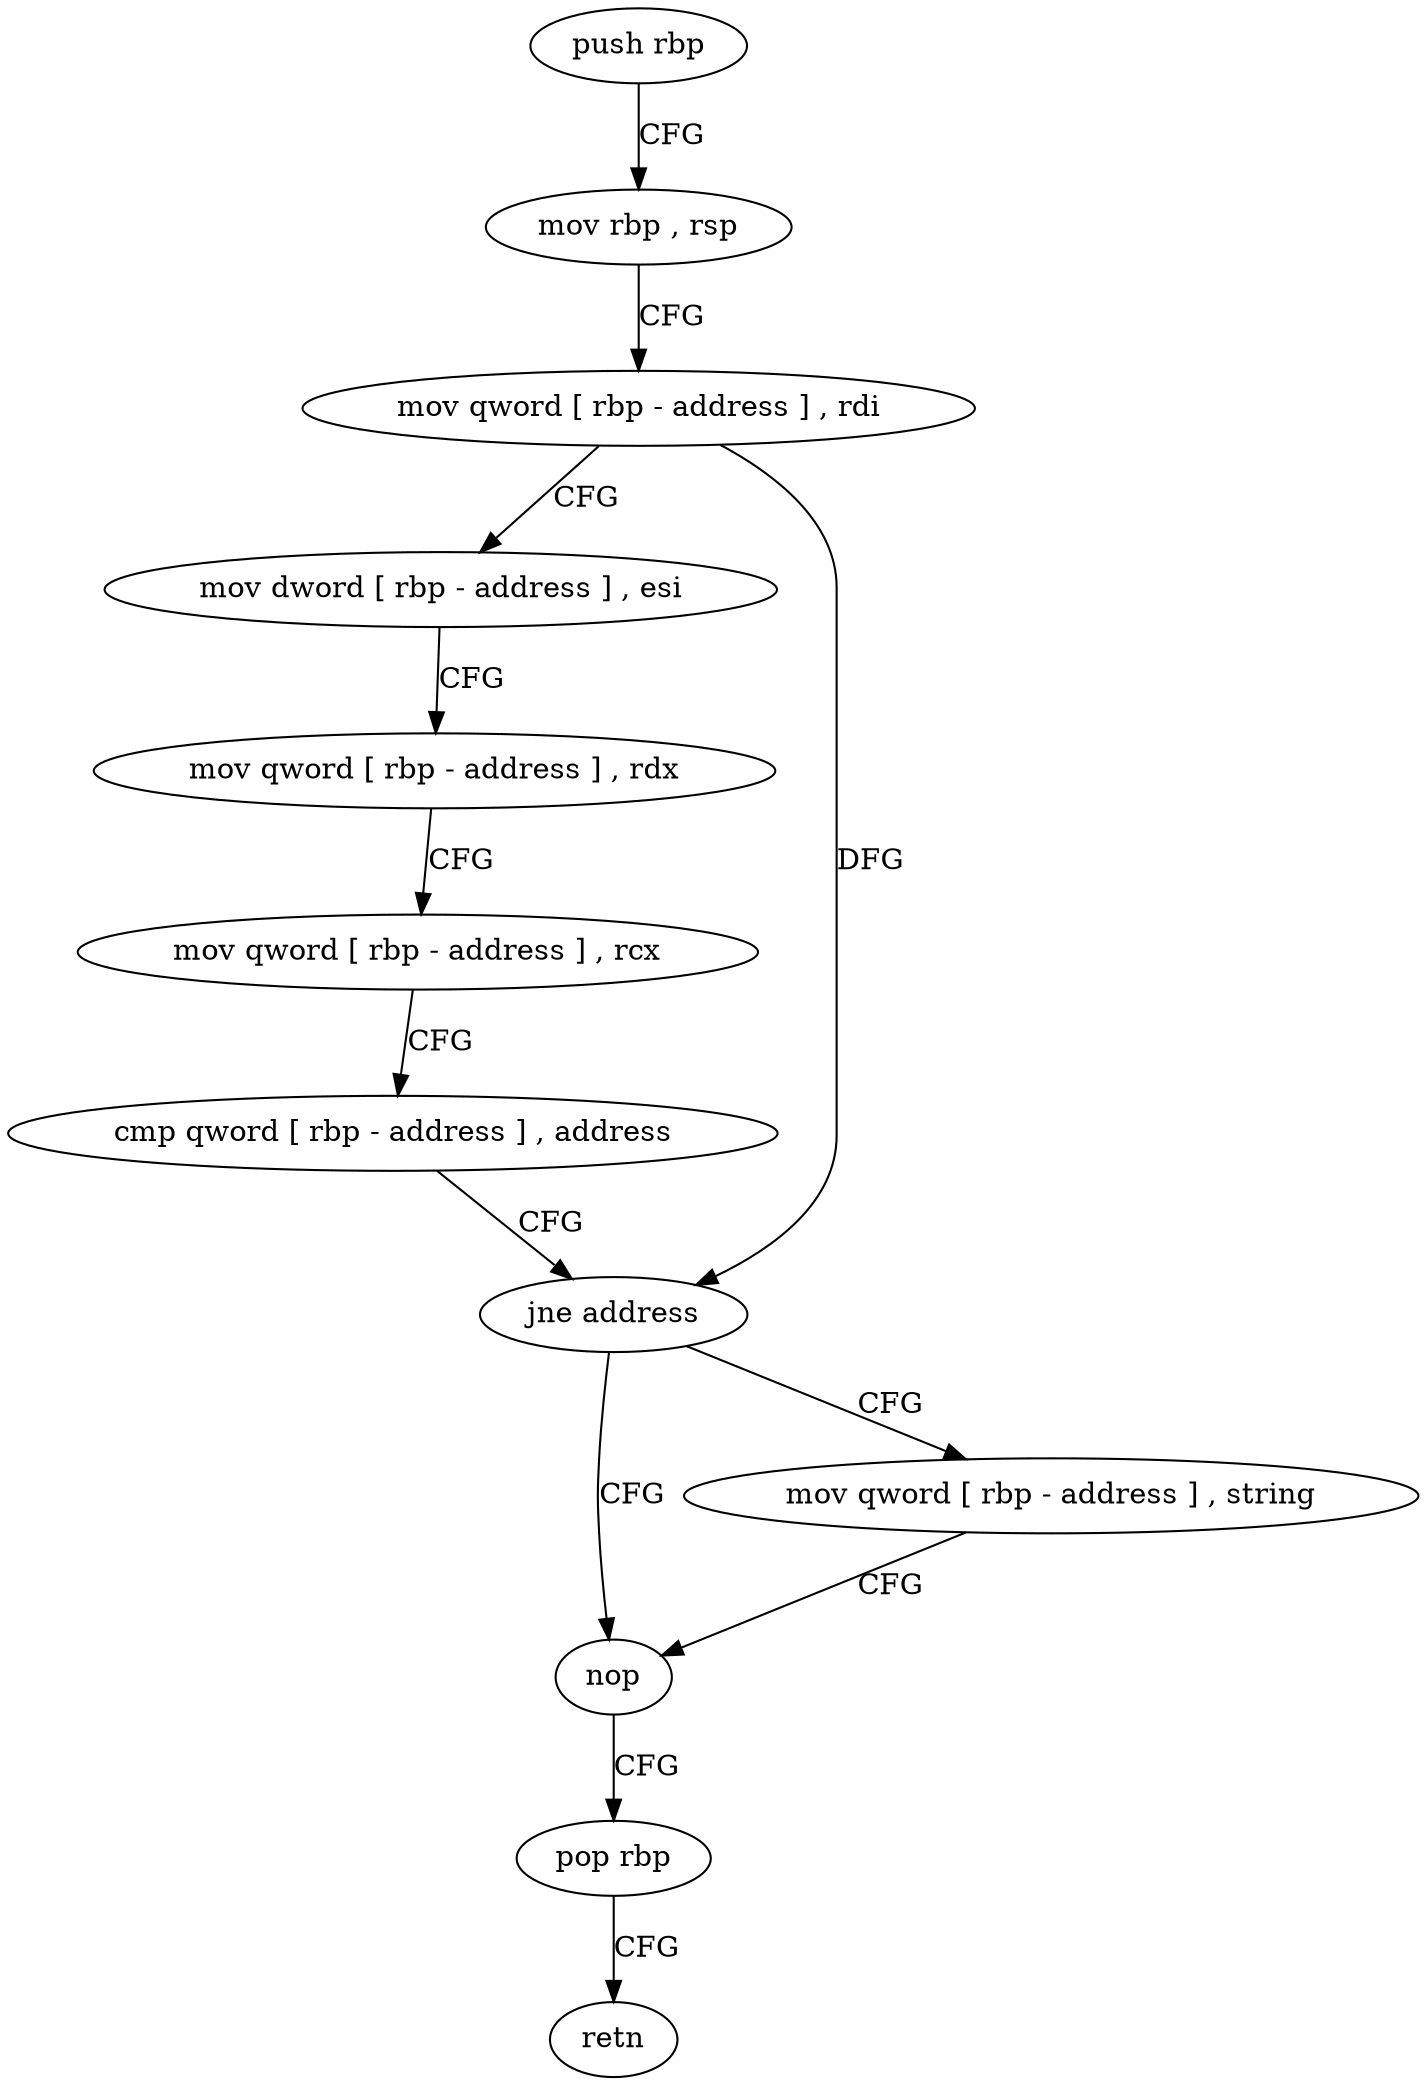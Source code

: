 digraph "func" {
"4332650" [label = "push rbp" ]
"4332651" [label = "mov rbp , rsp" ]
"4332654" [label = "mov qword [ rbp - address ] , rdi" ]
"4332658" [label = "mov dword [ rbp - address ] , esi" ]
"4332661" [label = "mov qword [ rbp - address ] , rdx" ]
"4332665" [label = "mov qword [ rbp - address ] , rcx" ]
"4332669" [label = "cmp qword [ rbp - address ] , address" ]
"4332674" [label = "jne address" ]
"4332684" [label = "nop" ]
"4332676" [label = "mov qword [ rbp - address ] , string" ]
"4332685" [label = "pop rbp" ]
"4332686" [label = "retn" ]
"4332650" -> "4332651" [ label = "CFG" ]
"4332651" -> "4332654" [ label = "CFG" ]
"4332654" -> "4332658" [ label = "CFG" ]
"4332654" -> "4332674" [ label = "DFG" ]
"4332658" -> "4332661" [ label = "CFG" ]
"4332661" -> "4332665" [ label = "CFG" ]
"4332665" -> "4332669" [ label = "CFG" ]
"4332669" -> "4332674" [ label = "CFG" ]
"4332674" -> "4332684" [ label = "CFG" ]
"4332674" -> "4332676" [ label = "CFG" ]
"4332684" -> "4332685" [ label = "CFG" ]
"4332676" -> "4332684" [ label = "CFG" ]
"4332685" -> "4332686" [ label = "CFG" ]
}
